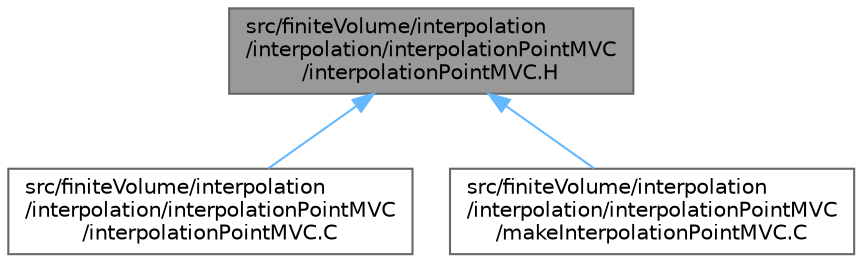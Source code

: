 digraph "src/finiteVolume/interpolation/interpolation/interpolationPointMVC/interpolationPointMVC.H"
{
 // LATEX_PDF_SIZE
  bgcolor="transparent";
  edge [fontname=Helvetica,fontsize=10,labelfontname=Helvetica,labelfontsize=10];
  node [fontname=Helvetica,fontsize=10,shape=box,height=0.2,width=0.4];
  Node1 [id="Node000001",label="src/finiteVolume/interpolation\l/interpolation/interpolationPointMVC\l/interpolationPointMVC.H",height=0.2,width=0.4,color="gray40", fillcolor="grey60", style="filled", fontcolor="black",tooltip=" "];
  Node1 -> Node2 [id="edge1_Node000001_Node000002",dir="back",color="steelblue1",style="solid",tooltip=" "];
  Node2 [id="Node000002",label="src/finiteVolume/interpolation\l/interpolation/interpolationPointMVC\l/interpolationPointMVC.C",height=0.2,width=0.4,color="grey40", fillcolor="white", style="filled",URL="$interpolationPointMVC_8C.html",tooltip=" "];
  Node1 -> Node3 [id="edge2_Node000001_Node000003",dir="back",color="steelblue1",style="solid",tooltip=" "];
  Node3 [id="Node000003",label="src/finiteVolume/interpolation\l/interpolation/interpolationPointMVC\l/makeInterpolationPointMVC.C",height=0.2,width=0.4,color="grey40", fillcolor="white", style="filled",URL="$makeInterpolationPointMVC_8C.html",tooltip=" "];
}
